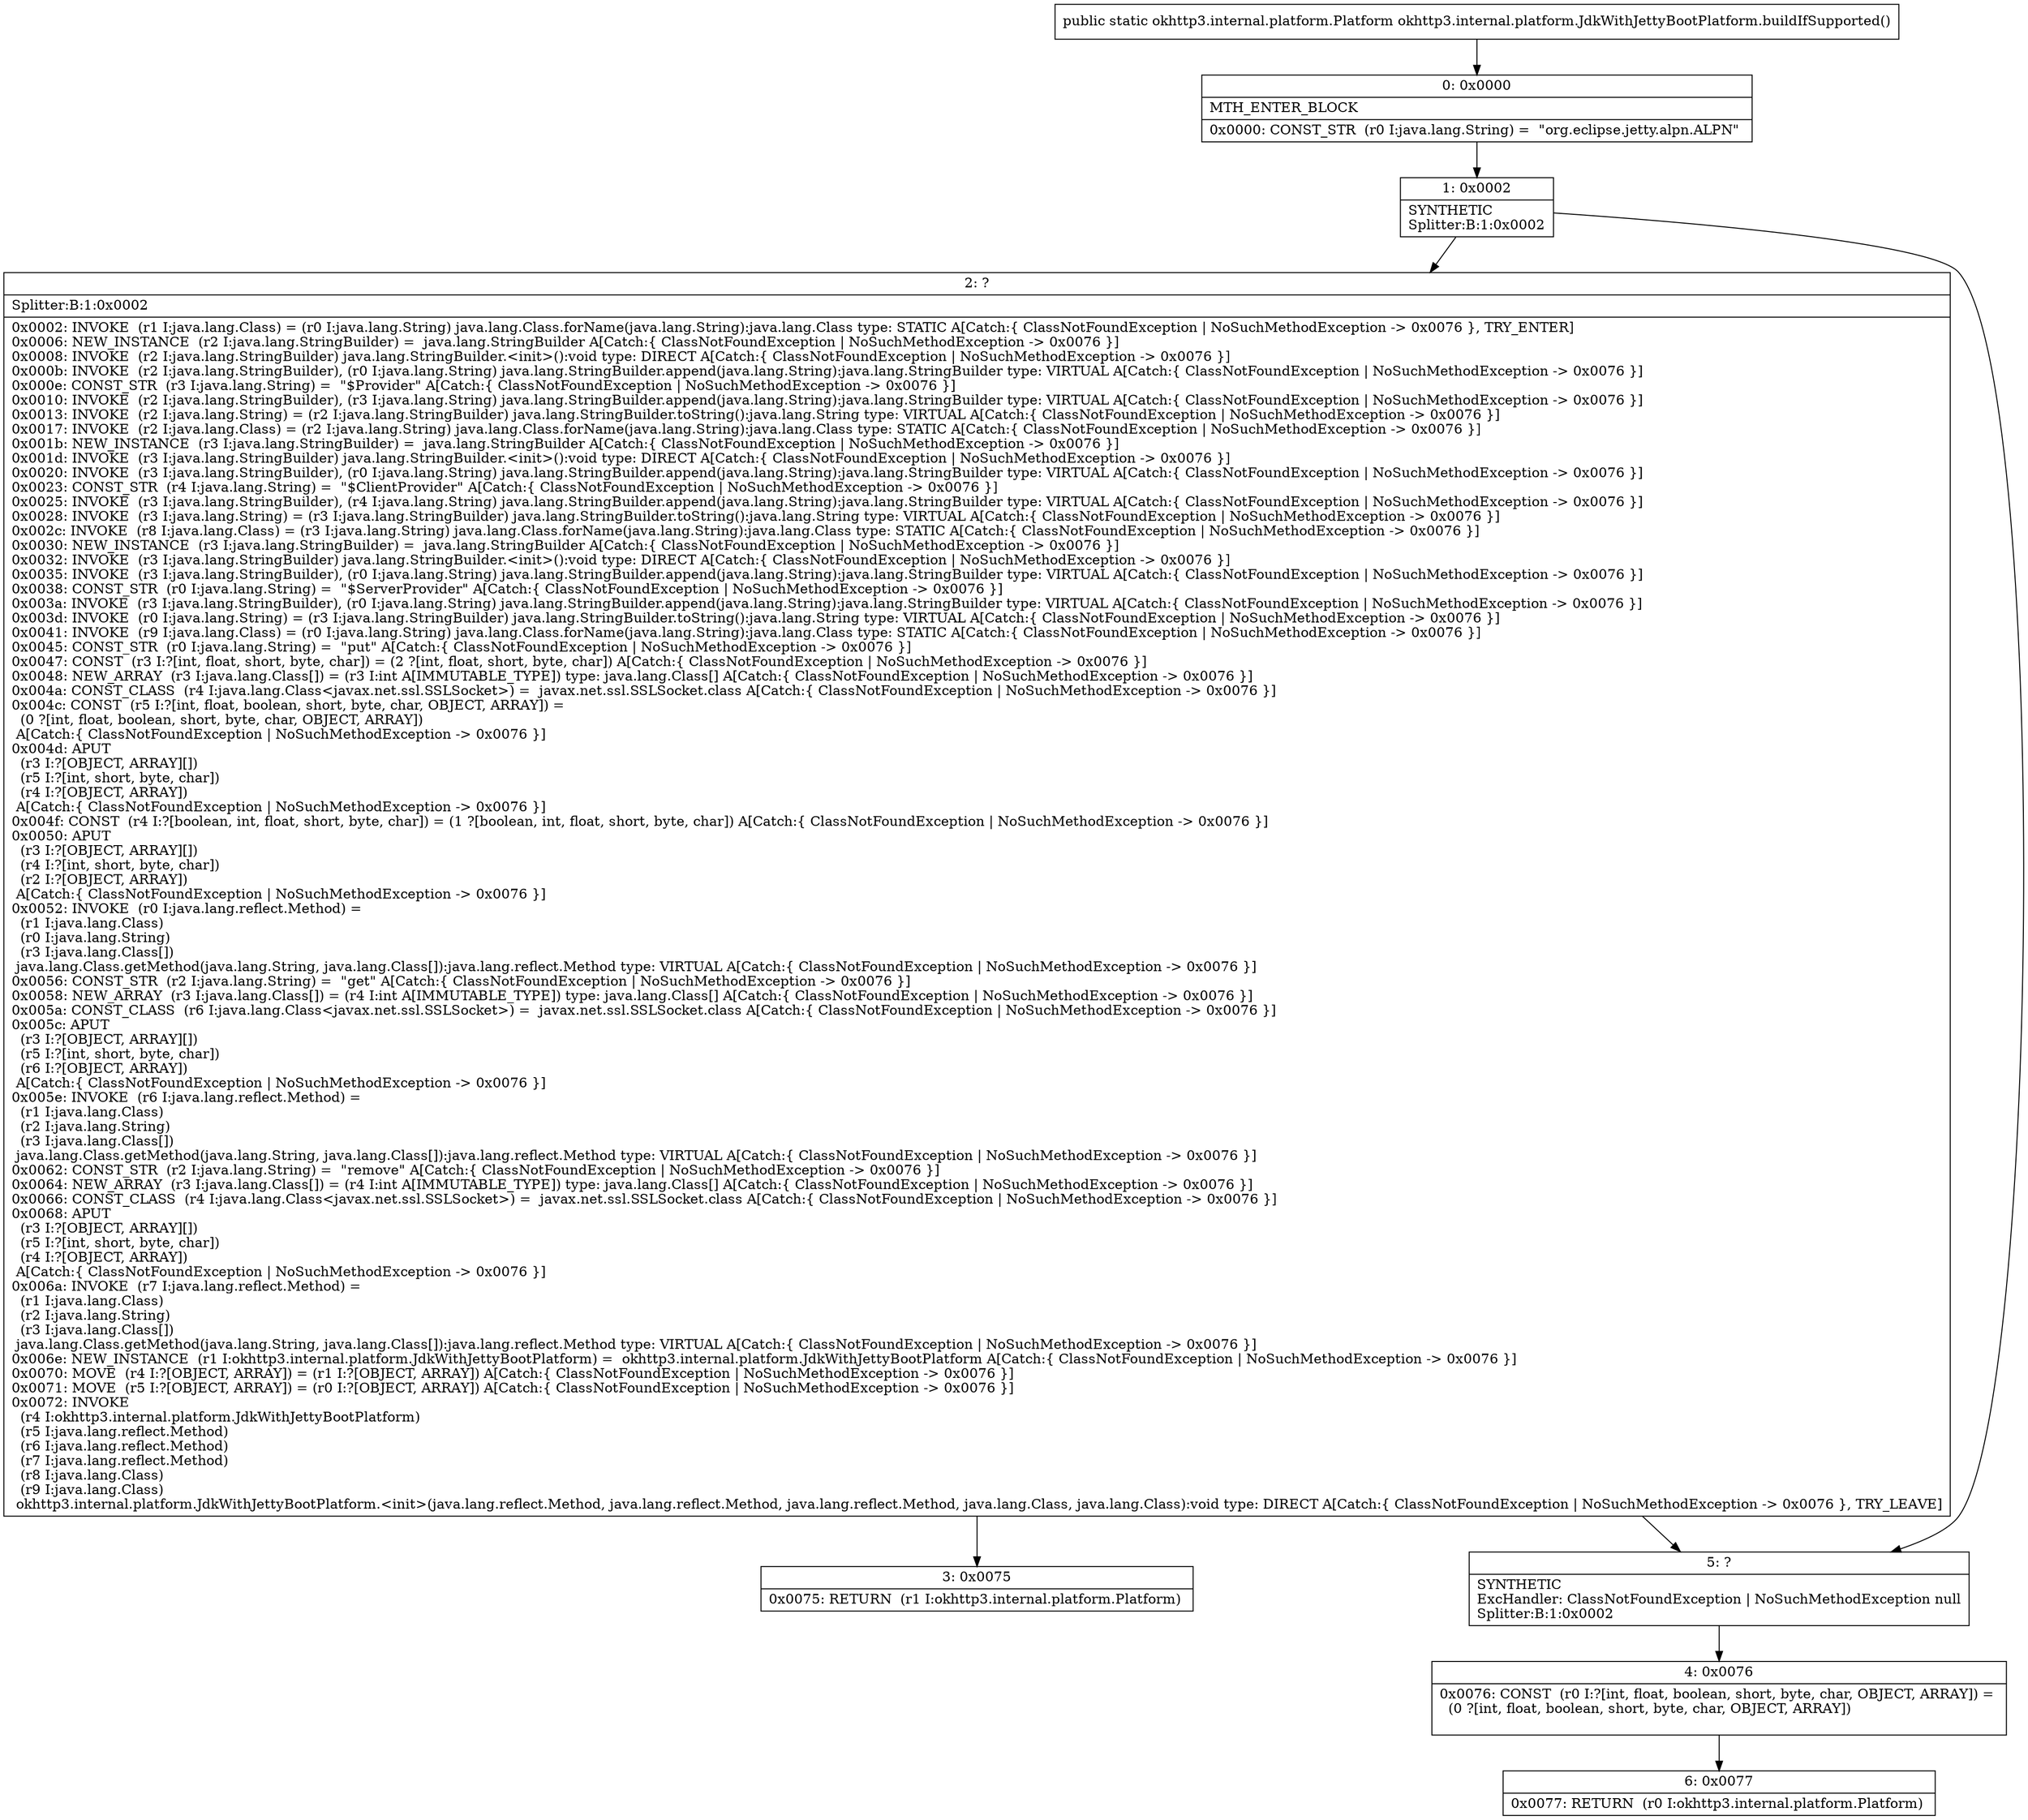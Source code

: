 digraph "CFG forokhttp3.internal.platform.JdkWithJettyBootPlatform.buildIfSupported()Lokhttp3\/internal\/platform\/Platform;" {
Node_0 [shape=record,label="{0\:\ 0x0000|MTH_ENTER_BLOCK\l|0x0000: CONST_STR  (r0 I:java.lang.String) =  \"org.eclipse.jetty.alpn.ALPN\" \l}"];
Node_1 [shape=record,label="{1\:\ 0x0002|SYNTHETIC\lSplitter:B:1:0x0002\l}"];
Node_2 [shape=record,label="{2\:\ ?|Splitter:B:1:0x0002\l|0x0002: INVOKE  (r1 I:java.lang.Class) = (r0 I:java.lang.String) java.lang.Class.forName(java.lang.String):java.lang.Class type: STATIC A[Catch:\{ ClassNotFoundException \| NoSuchMethodException \-\> 0x0076 \}, TRY_ENTER]\l0x0006: NEW_INSTANCE  (r2 I:java.lang.StringBuilder) =  java.lang.StringBuilder A[Catch:\{ ClassNotFoundException \| NoSuchMethodException \-\> 0x0076 \}]\l0x0008: INVOKE  (r2 I:java.lang.StringBuilder) java.lang.StringBuilder.\<init\>():void type: DIRECT A[Catch:\{ ClassNotFoundException \| NoSuchMethodException \-\> 0x0076 \}]\l0x000b: INVOKE  (r2 I:java.lang.StringBuilder), (r0 I:java.lang.String) java.lang.StringBuilder.append(java.lang.String):java.lang.StringBuilder type: VIRTUAL A[Catch:\{ ClassNotFoundException \| NoSuchMethodException \-\> 0x0076 \}]\l0x000e: CONST_STR  (r3 I:java.lang.String) =  \"$Provider\" A[Catch:\{ ClassNotFoundException \| NoSuchMethodException \-\> 0x0076 \}]\l0x0010: INVOKE  (r2 I:java.lang.StringBuilder), (r3 I:java.lang.String) java.lang.StringBuilder.append(java.lang.String):java.lang.StringBuilder type: VIRTUAL A[Catch:\{ ClassNotFoundException \| NoSuchMethodException \-\> 0x0076 \}]\l0x0013: INVOKE  (r2 I:java.lang.String) = (r2 I:java.lang.StringBuilder) java.lang.StringBuilder.toString():java.lang.String type: VIRTUAL A[Catch:\{ ClassNotFoundException \| NoSuchMethodException \-\> 0x0076 \}]\l0x0017: INVOKE  (r2 I:java.lang.Class) = (r2 I:java.lang.String) java.lang.Class.forName(java.lang.String):java.lang.Class type: STATIC A[Catch:\{ ClassNotFoundException \| NoSuchMethodException \-\> 0x0076 \}]\l0x001b: NEW_INSTANCE  (r3 I:java.lang.StringBuilder) =  java.lang.StringBuilder A[Catch:\{ ClassNotFoundException \| NoSuchMethodException \-\> 0x0076 \}]\l0x001d: INVOKE  (r3 I:java.lang.StringBuilder) java.lang.StringBuilder.\<init\>():void type: DIRECT A[Catch:\{ ClassNotFoundException \| NoSuchMethodException \-\> 0x0076 \}]\l0x0020: INVOKE  (r3 I:java.lang.StringBuilder), (r0 I:java.lang.String) java.lang.StringBuilder.append(java.lang.String):java.lang.StringBuilder type: VIRTUAL A[Catch:\{ ClassNotFoundException \| NoSuchMethodException \-\> 0x0076 \}]\l0x0023: CONST_STR  (r4 I:java.lang.String) =  \"$ClientProvider\" A[Catch:\{ ClassNotFoundException \| NoSuchMethodException \-\> 0x0076 \}]\l0x0025: INVOKE  (r3 I:java.lang.StringBuilder), (r4 I:java.lang.String) java.lang.StringBuilder.append(java.lang.String):java.lang.StringBuilder type: VIRTUAL A[Catch:\{ ClassNotFoundException \| NoSuchMethodException \-\> 0x0076 \}]\l0x0028: INVOKE  (r3 I:java.lang.String) = (r3 I:java.lang.StringBuilder) java.lang.StringBuilder.toString():java.lang.String type: VIRTUAL A[Catch:\{ ClassNotFoundException \| NoSuchMethodException \-\> 0x0076 \}]\l0x002c: INVOKE  (r8 I:java.lang.Class) = (r3 I:java.lang.String) java.lang.Class.forName(java.lang.String):java.lang.Class type: STATIC A[Catch:\{ ClassNotFoundException \| NoSuchMethodException \-\> 0x0076 \}]\l0x0030: NEW_INSTANCE  (r3 I:java.lang.StringBuilder) =  java.lang.StringBuilder A[Catch:\{ ClassNotFoundException \| NoSuchMethodException \-\> 0x0076 \}]\l0x0032: INVOKE  (r3 I:java.lang.StringBuilder) java.lang.StringBuilder.\<init\>():void type: DIRECT A[Catch:\{ ClassNotFoundException \| NoSuchMethodException \-\> 0x0076 \}]\l0x0035: INVOKE  (r3 I:java.lang.StringBuilder), (r0 I:java.lang.String) java.lang.StringBuilder.append(java.lang.String):java.lang.StringBuilder type: VIRTUAL A[Catch:\{ ClassNotFoundException \| NoSuchMethodException \-\> 0x0076 \}]\l0x0038: CONST_STR  (r0 I:java.lang.String) =  \"$ServerProvider\" A[Catch:\{ ClassNotFoundException \| NoSuchMethodException \-\> 0x0076 \}]\l0x003a: INVOKE  (r3 I:java.lang.StringBuilder), (r0 I:java.lang.String) java.lang.StringBuilder.append(java.lang.String):java.lang.StringBuilder type: VIRTUAL A[Catch:\{ ClassNotFoundException \| NoSuchMethodException \-\> 0x0076 \}]\l0x003d: INVOKE  (r0 I:java.lang.String) = (r3 I:java.lang.StringBuilder) java.lang.StringBuilder.toString():java.lang.String type: VIRTUAL A[Catch:\{ ClassNotFoundException \| NoSuchMethodException \-\> 0x0076 \}]\l0x0041: INVOKE  (r9 I:java.lang.Class) = (r0 I:java.lang.String) java.lang.Class.forName(java.lang.String):java.lang.Class type: STATIC A[Catch:\{ ClassNotFoundException \| NoSuchMethodException \-\> 0x0076 \}]\l0x0045: CONST_STR  (r0 I:java.lang.String) =  \"put\" A[Catch:\{ ClassNotFoundException \| NoSuchMethodException \-\> 0x0076 \}]\l0x0047: CONST  (r3 I:?[int, float, short, byte, char]) = (2 ?[int, float, short, byte, char]) A[Catch:\{ ClassNotFoundException \| NoSuchMethodException \-\> 0x0076 \}]\l0x0048: NEW_ARRAY  (r3 I:java.lang.Class[]) = (r3 I:int A[IMMUTABLE_TYPE]) type: java.lang.Class[] A[Catch:\{ ClassNotFoundException \| NoSuchMethodException \-\> 0x0076 \}]\l0x004a: CONST_CLASS  (r4 I:java.lang.Class\<javax.net.ssl.SSLSocket\>) =  javax.net.ssl.SSLSocket.class A[Catch:\{ ClassNotFoundException \| NoSuchMethodException \-\> 0x0076 \}]\l0x004c: CONST  (r5 I:?[int, float, boolean, short, byte, char, OBJECT, ARRAY]) = \l  (0 ?[int, float, boolean, short, byte, char, OBJECT, ARRAY])\l A[Catch:\{ ClassNotFoundException \| NoSuchMethodException \-\> 0x0076 \}]\l0x004d: APUT  \l  (r3 I:?[OBJECT, ARRAY][])\l  (r5 I:?[int, short, byte, char])\l  (r4 I:?[OBJECT, ARRAY])\l A[Catch:\{ ClassNotFoundException \| NoSuchMethodException \-\> 0x0076 \}]\l0x004f: CONST  (r4 I:?[boolean, int, float, short, byte, char]) = (1 ?[boolean, int, float, short, byte, char]) A[Catch:\{ ClassNotFoundException \| NoSuchMethodException \-\> 0x0076 \}]\l0x0050: APUT  \l  (r3 I:?[OBJECT, ARRAY][])\l  (r4 I:?[int, short, byte, char])\l  (r2 I:?[OBJECT, ARRAY])\l A[Catch:\{ ClassNotFoundException \| NoSuchMethodException \-\> 0x0076 \}]\l0x0052: INVOKE  (r0 I:java.lang.reflect.Method) = \l  (r1 I:java.lang.Class)\l  (r0 I:java.lang.String)\l  (r3 I:java.lang.Class[])\l java.lang.Class.getMethod(java.lang.String, java.lang.Class[]):java.lang.reflect.Method type: VIRTUAL A[Catch:\{ ClassNotFoundException \| NoSuchMethodException \-\> 0x0076 \}]\l0x0056: CONST_STR  (r2 I:java.lang.String) =  \"get\" A[Catch:\{ ClassNotFoundException \| NoSuchMethodException \-\> 0x0076 \}]\l0x0058: NEW_ARRAY  (r3 I:java.lang.Class[]) = (r4 I:int A[IMMUTABLE_TYPE]) type: java.lang.Class[] A[Catch:\{ ClassNotFoundException \| NoSuchMethodException \-\> 0x0076 \}]\l0x005a: CONST_CLASS  (r6 I:java.lang.Class\<javax.net.ssl.SSLSocket\>) =  javax.net.ssl.SSLSocket.class A[Catch:\{ ClassNotFoundException \| NoSuchMethodException \-\> 0x0076 \}]\l0x005c: APUT  \l  (r3 I:?[OBJECT, ARRAY][])\l  (r5 I:?[int, short, byte, char])\l  (r6 I:?[OBJECT, ARRAY])\l A[Catch:\{ ClassNotFoundException \| NoSuchMethodException \-\> 0x0076 \}]\l0x005e: INVOKE  (r6 I:java.lang.reflect.Method) = \l  (r1 I:java.lang.Class)\l  (r2 I:java.lang.String)\l  (r3 I:java.lang.Class[])\l java.lang.Class.getMethod(java.lang.String, java.lang.Class[]):java.lang.reflect.Method type: VIRTUAL A[Catch:\{ ClassNotFoundException \| NoSuchMethodException \-\> 0x0076 \}]\l0x0062: CONST_STR  (r2 I:java.lang.String) =  \"remove\" A[Catch:\{ ClassNotFoundException \| NoSuchMethodException \-\> 0x0076 \}]\l0x0064: NEW_ARRAY  (r3 I:java.lang.Class[]) = (r4 I:int A[IMMUTABLE_TYPE]) type: java.lang.Class[] A[Catch:\{ ClassNotFoundException \| NoSuchMethodException \-\> 0x0076 \}]\l0x0066: CONST_CLASS  (r4 I:java.lang.Class\<javax.net.ssl.SSLSocket\>) =  javax.net.ssl.SSLSocket.class A[Catch:\{ ClassNotFoundException \| NoSuchMethodException \-\> 0x0076 \}]\l0x0068: APUT  \l  (r3 I:?[OBJECT, ARRAY][])\l  (r5 I:?[int, short, byte, char])\l  (r4 I:?[OBJECT, ARRAY])\l A[Catch:\{ ClassNotFoundException \| NoSuchMethodException \-\> 0x0076 \}]\l0x006a: INVOKE  (r7 I:java.lang.reflect.Method) = \l  (r1 I:java.lang.Class)\l  (r2 I:java.lang.String)\l  (r3 I:java.lang.Class[])\l java.lang.Class.getMethod(java.lang.String, java.lang.Class[]):java.lang.reflect.Method type: VIRTUAL A[Catch:\{ ClassNotFoundException \| NoSuchMethodException \-\> 0x0076 \}]\l0x006e: NEW_INSTANCE  (r1 I:okhttp3.internal.platform.JdkWithJettyBootPlatform) =  okhttp3.internal.platform.JdkWithJettyBootPlatform A[Catch:\{ ClassNotFoundException \| NoSuchMethodException \-\> 0x0076 \}]\l0x0070: MOVE  (r4 I:?[OBJECT, ARRAY]) = (r1 I:?[OBJECT, ARRAY]) A[Catch:\{ ClassNotFoundException \| NoSuchMethodException \-\> 0x0076 \}]\l0x0071: MOVE  (r5 I:?[OBJECT, ARRAY]) = (r0 I:?[OBJECT, ARRAY]) A[Catch:\{ ClassNotFoundException \| NoSuchMethodException \-\> 0x0076 \}]\l0x0072: INVOKE  \l  (r4 I:okhttp3.internal.platform.JdkWithJettyBootPlatform)\l  (r5 I:java.lang.reflect.Method)\l  (r6 I:java.lang.reflect.Method)\l  (r7 I:java.lang.reflect.Method)\l  (r8 I:java.lang.Class)\l  (r9 I:java.lang.Class)\l okhttp3.internal.platform.JdkWithJettyBootPlatform.\<init\>(java.lang.reflect.Method, java.lang.reflect.Method, java.lang.reflect.Method, java.lang.Class, java.lang.Class):void type: DIRECT A[Catch:\{ ClassNotFoundException \| NoSuchMethodException \-\> 0x0076 \}, TRY_LEAVE]\l}"];
Node_3 [shape=record,label="{3\:\ 0x0075|0x0075: RETURN  (r1 I:okhttp3.internal.platform.Platform) \l}"];
Node_4 [shape=record,label="{4\:\ 0x0076|0x0076: CONST  (r0 I:?[int, float, boolean, short, byte, char, OBJECT, ARRAY]) = \l  (0 ?[int, float, boolean, short, byte, char, OBJECT, ARRAY])\l \l}"];
Node_5 [shape=record,label="{5\:\ ?|SYNTHETIC\lExcHandler: ClassNotFoundException \| NoSuchMethodException null\lSplitter:B:1:0x0002\l}"];
Node_6 [shape=record,label="{6\:\ 0x0077|0x0077: RETURN  (r0 I:okhttp3.internal.platform.Platform) \l}"];
MethodNode[shape=record,label="{public static okhttp3.internal.platform.Platform okhttp3.internal.platform.JdkWithJettyBootPlatform.buildIfSupported() }"];
MethodNode -> Node_0;
Node_0 -> Node_1;
Node_1 -> Node_2;
Node_1 -> Node_5;
Node_2 -> Node_3;
Node_2 -> Node_5;
Node_4 -> Node_6;
Node_5 -> Node_4;
}


